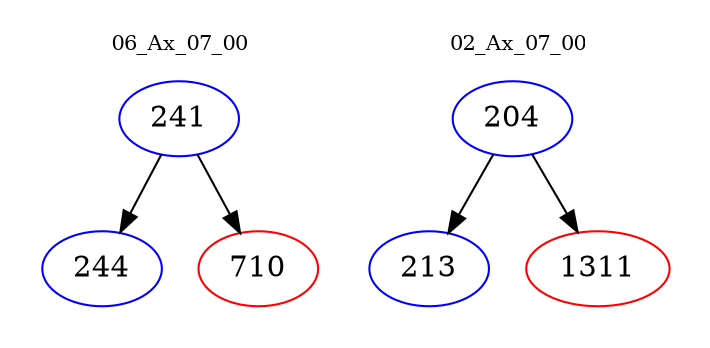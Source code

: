 digraph{
subgraph cluster_0 {
color = white
label = "06_Ax_07_00";
fontsize=10;
T0_241 [label="241", color="blue"]
T0_241 -> T0_244 [color="black"]
T0_244 [label="244", color="blue"]
T0_241 -> T0_710 [color="black"]
T0_710 [label="710", color="red"]
}
subgraph cluster_1 {
color = white
label = "02_Ax_07_00";
fontsize=10;
T1_204 [label="204", color="blue"]
T1_204 -> T1_213 [color="black"]
T1_213 [label="213", color="blue"]
T1_204 -> T1_1311 [color="black"]
T1_1311 [label="1311", color="red"]
}
}
